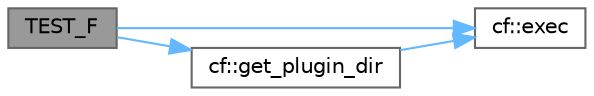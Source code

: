 digraph "TEST_F"
{
 // LATEX_PDF_SIZE
  bgcolor="transparent";
  edge [fontname=Helvetica,fontsize=10,labelfontname=Helvetica,labelfontsize=10];
  node [fontname=Helvetica,fontsize=10,shape=box,height=0.2,width=0.4];
  rankdir="LR";
  Node1 [id="Node000001",label="TEST_F",height=0.2,width=0.4,color="gray40", fillcolor="grey60", style="filled", fontcolor="black",tooltip=" "];
  Node1 -> Node2 [id="edge1_Node000001_Node000002",color="steelblue1",style="solid",tooltip=" "];
  Node2 [id="Node000002",label="cf::exec",height=0.2,width=0.4,color="grey40", fillcolor="white", style="filled",URL="$namespacecf.html#ade72a9a442854a370d4781d73ca6a3d6",tooltip="Executes a command and returns its standard output. See / This SO post"];
  Node1 -> Node3 [id="edge2_Node000001_Node000003",color="steelblue1",style="solid",tooltip=" "];
  Node3 [id="Node000003",label="cf::get_plugin_dir",height=0.2,width=0.4,color="grey40", fillcolor="white", style="filled",URL="$namespacecf.html#a53f3de1ebcc48955d8b459877db0ee09",tooltip="Returns the directory where the plugins are. Requires a correct installation of cigarfilter_config."];
  Node3 -> Node2 [id="edge3_Node000003_Node000002",color="steelblue1",style="solid",tooltip=" "];
}
